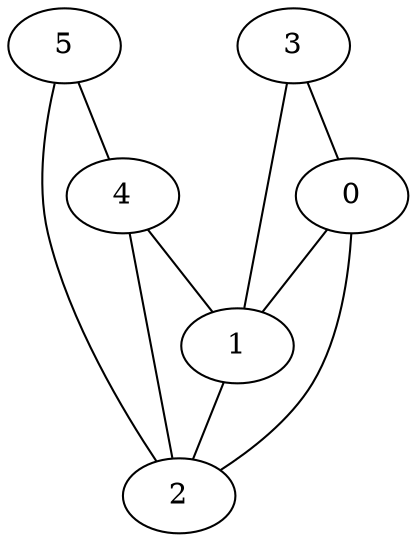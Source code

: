 graph {
	0 [label=0]
	1 [label=1]
	2 [label=2]
	3 [label=3]
	4 [label=4]
	5 [label=5]
	0 -- 1
	1 -- 2
	2 -- 0
	3 -- 0
	3 -- 1
	4 -- 1
	4 -- 2
	5 -- 4
	5 -- 2
}